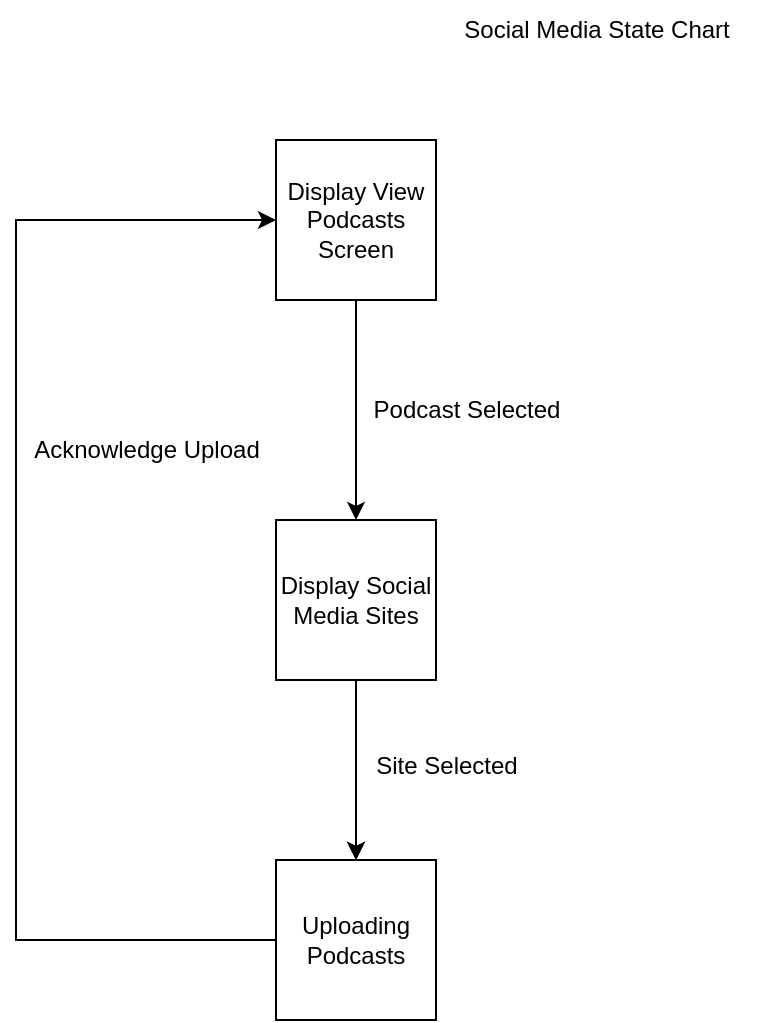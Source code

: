 <mxfile version="22.0.2" type="device">
  <diagram name="Page-1" id="snTX3Z2Yv8t6O4lFCCUW">
    <mxGraphModel dx="475" dy="551" grid="1" gridSize="10" guides="1" tooltips="1" connect="1" arrows="1" fold="1" page="1" pageScale="1" pageWidth="850" pageHeight="1100" math="0" shadow="0">
      <root>
        <mxCell id="0" />
        <mxCell id="1" parent="0" />
        <mxCell id="LoA7sYSP_AqC4O0k0csA-12" style="edgeStyle=orthogonalEdgeStyle;rounded=0;orthogonalLoop=1;jettySize=auto;html=1;" parent="1" source="LoA7sYSP_AqC4O0k0csA-11" target="LoA7sYSP_AqC4O0k0csA-13" edge="1">
          <mxGeometry relative="1" as="geometry">
            <mxPoint x="220" y="760" as="targetPoint" />
          </mxGeometry>
        </mxCell>
        <mxCell id="LoA7sYSP_AqC4O0k0csA-11" value="Display View Podcasts Screen" style="whiteSpace=wrap;html=1;aspect=fixed;" parent="1" vertex="1">
          <mxGeometry x="180" y="570" width="80" height="80" as="geometry" />
        </mxCell>
        <mxCell id="LoA7sYSP_AqC4O0k0csA-15" style="edgeStyle=orthogonalEdgeStyle;rounded=0;orthogonalLoop=1;jettySize=auto;html=1;" parent="1" source="LoA7sYSP_AqC4O0k0csA-13" edge="1">
          <mxGeometry relative="1" as="geometry">
            <mxPoint x="220" y="930" as="targetPoint" />
          </mxGeometry>
        </mxCell>
        <mxCell id="LoA7sYSP_AqC4O0k0csA-19" value="" style="edgeStyle=orthogonalEdgeStyle;rounded=0;orthogonalLoop=1;jettySize=auto;html=1;" parent="1" source="LoA7sYSP_AqC4O0k0csA-13" target="LoA7sYSP_AqC4O0k0csA-17" edge="1">
          <mxGeometry relative="1" as="geometry" />
        </mxCell>
        <mxCell id="LoA7sYSP_AqC4O0k0csA-13" value="Display Social Media Sites" style="whiteSpace=wrap;html=1;aspect=fixed;" parent="1" vertex="1">
          <mxGeometry x="180" y="760" width="80" height="80" as="geometry" />
        </mxCell>
        <mxCell id="LoA7sYSP_AqC4O0k0csA-14" value="Podcast Selected" style="text;html=1;align=center;verticalAlign=middle;resizable=0;points=[];autosize=1;strokeColor=none;fillColor=none;" parent="1" vertex="1">
          <mxGeometry x="215" y="690" width="120" height="30" as="geometry" />
        </mxCell>
        <mxCell id="LoA7sYSP_AqC4O0k0csA-16" value="Site Selected" style="text;html=1;align=center;verticalAlign=middle;resizable=0;points=[];autosize=1;strokeColor=none;fillColor=none;" parent="1" vertex="1">
          <mxGeometry x="220" y="868" width="90" height="30" as="geometry" />
        </mxCell>
        <mxCell id="LoA7sYSP_AqC4O0k0csA-18" style="edgeStyle=orthogonalEdgeStyle;rounded=0;orthogonalLoop=1;jettySize=auto;html=1;entryX=0;entryY=0.5;entryDx=0;entryDy=0;" parent="1" source="LoA7sYSP_AqC4O0k0csA-17" target="LoA7sYSP_AqC4O0k0csA-11" edge="1">
          <mxGeometry relative="1" as="geometry">
            <mxPoint x="40" y="600" as="targetPoint" />
            <Array as="points">
              <mxPoint x="50" y="970" />
              <mxPoint x="50" y="610" />
            </Array>
          </mxGeometry>
        </mxCell>
        <mxCell id="LoA7sYSP_AqC4O0k0csA-17" value="Uploading Podcasts" style="whiteSpace=wrap;html=1;aspect=fixed;" parent="1" vertex="1">
          <mxGeometry x="180" y="930" width="80" height="80" as="geometry" />
        </mxCell>
        <mxCell id="LoA7sYSP_AqC4O0k0csA-20" value="Acknowledge Upload" style="text;html=1;align=center;verticalAlign=middle;resizable=0;points=[];autosize=1;strokeColor=none;fillColor=none;" parent="1" vertex="1">
          <mxGeometry x="45" y="710" width="140" height="30" as="geometry" />
        </mxCell>
        <mxCell id="LoA7sYSP_AqC4O0k0csA-21" value="Social Media State Chart" style="text;html=1;align=center;verticalAlign=middle;resizable=0;points=[];autosize=1;strokeColor=none;fillColor=none;" parent="1" vertex="1">
          <mxGeometry x="260" y="500" width="160" height="30" as="geometry" />
        </mxCell>
      </root>
    </mxGraphModel>
  </diagram>
</mxfile>
